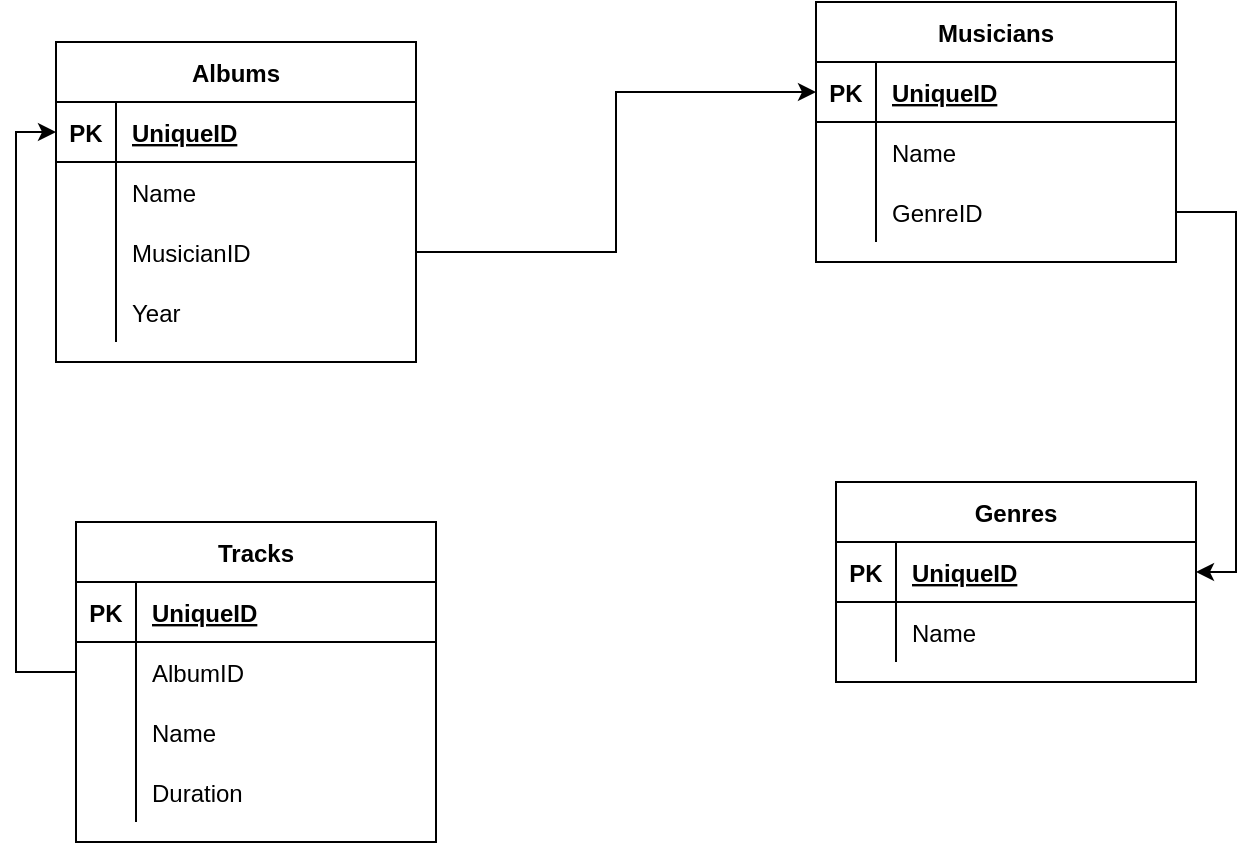 <mxfile version="13.5.5" type="github">
  <diagram id="DTVgmKYndKPc0p0up4Tg" name="Page-1">
    <mxGraphModel dx="1038" dy="547" grid="1" gridSize="10" guides="1" tooltips="1" connect="1" arrows="1" fold="1" page="1" pageScale="1" pageWidth="827" pageHeight="1169" math="0" shadow="0">
      <root>
        <mxCell id="0" />
        <mxCell id="1" parent="0" />
        <mxCell id="f-N8uJ1Bt6LAdB59w5Wz-3" value="Albums" style="shape=table;startSize=30;container=1;collapsible=1;childLayout=tableLayout;fixedRows=1;rowLines=0;fontStyle=1;align=center;resizeLast=1;" vertex="1" parent="1">
          <mxGeometry x="100" y="100" width="180" height="160" as="geometry" />
        </mxCell>
        <mxCell id="f-N8uJ1Bt6LAdB59w5Wz-4" value="" style="shape=partialRectangle;collapsible=0;dropTarget=0;pointerEvents=0;fillColor=none;top=0;left=0;bottom=1;right=0;points=[[0,0.5],[1,0.5]];portConstraint=eastwest;" vertex="1" parent="f-N8uJ1Bt6LAdB59w5Wz-3">
          <mxGeometry y="30" width="180" height="30" as="geometry" />
        </mxCell>
        <mxCell id="f-N8uJ1Bt6LAdB59w5Wz-5" value="PK" style="shape=partialRectangle;connectable=0;fillColor=none;top=0;left=0;bottom=0;right=0;fontStyle=1;overflow=hidden;" vertex="1" parent="f-N8uJ1Bt6LAdB59w5Wz-4">
          <mxGeometry width="30" height="30" as="geometry" />
        </mxCell>
        <mxCell id="f-N8uJ1Bt6LAdB59w5Wz-6" value="UniqueID" style="shape=partialRectangle;connectable=0;fillColor=none;top=0;left=0;bottom=0;right=0;align=left;spacingLeft=6;fontStyle=5;overflow=hidden;" vertex="1" parent="f-N8uJ1Bt6LAdB59w5Wz-4">
          <mxGeometry x="30" width="150" height="30" as="geometry" />
        </mxCell>
        <mxCell id="f-N8uJ1Bt6LAdB59w5Wz-7" value="" style="shape=partialRectangle;collapsible=0;dropTarget=0;pointerEvents=0;fillColor=none;top=0;left=0;bottom=0;right=0;points=[[0,0.5],[1,0.5]];portConstraint=eastwest;" vertex="1" parent="f-N8uJ1Bt6LAdB59w5Wz-3">
          <mxGeometry y="60" width="180" height="30" as="geometry" />
        </mxCell>
        <mxCell id="f-N8uJ1Bt6LAdB59w5Wz-8" value="" style="shape=partialRectangle;connectable=0;fillColor=none;top=0;left=0;bottom=0;right=0;editable=1;overflow=hidden;" vertex="1" parent="f-N8uJ1Bt6LAdB59w5Wz-7">
          <mxGeometry width="30" height="30" as="geometry" />
        </mxCell>
        <mxCell id="f-N8uJ1Bt6LAdB59w5Wz-9" value="Name" style="shape=partialRectangle;connectable=0;fillColor=none;top=0;left=0;bottom=0;right=0;align=left;spacingLeft=6;overflow=hidden;" vertex="1" parent="f-N8uJ1Bt6LAdB59w5Wz-7">
          <mxGeometry x="30" width="150" height="30" as="geometry" />
        </mxCell>
        <mxCell id="f-N8uJ1Bt6LAdB59w5Wz-10" value="" style="shape=partialRectangle;collapsible=0;dropTarget=0;pointerEvents=0;fillColor=none;top=0;left=0;bottom=0;right=0;points=[[0,0.5],[1,0.5]];portConstraint=eastwest;" vertex="1" parent="f-N8uJ1Bt6LAdB59w5Wz-3">
          <mxGeometry y="90" width="180" height="30" as="geometry" />
        </mxCell>
        <mxCell id="f-N8uJ1Bt6LAdB59w5Wz-11" value="" style="shape=partialRectangle;connectable=0;fillColor=none;top=0;left=0;bottom=0;right=0;editable=1;overflow=hidden;" vertex="1" parent="f-N8uJ1Bt6LAdB59w5Wz-10">
          <mxGeometry width="30" height="30" as="geometry" />
        </mxCell>
        <mxCell id="f-N8uJ1Bt6LAdB59w5Wz-12" value="MusicianID" style="shape=partialRectangle;connectable=0;fillColor=none;top=0;left=0;bottom=0;right=0;align=left;spacingLeft=6;overflow=hidden;" vertex="1" parent="f-N8uJ1Bt6LAdB59w5Wz-10">
          <mxGeometry x="30" width="150" height="30" as="geometry" />
        </mxCell>
        <mxCell id="f-N8uJ1Bt6LAdB59w5Wz-13" value="" style="shape=partialRectangle;collapsible=0;dropTarget=0;pointerEvents=0;fillColor=none;top=0;left=0;bottom=0;right=0;points=[[0,0.5],[1,0.5]];portConstraint=eastwest;" vertex="1" parent="f-N8uJ1Bt6LAdB59w5Wz-3">
          <mxGeometry y="120" width="180" height="30" as="geometry" />
        </mxCell>
        <mxCell id="f-N8uJ1Bt6LAdB59w5Wz-14" value="" style="shape=partialRectangle;connectable=0;fillColor=none;top=0;left=0;bottom=0;right=0;editable=1;overflow=hidden;" vertex="1" parent="f-N8uJ1Bt6LAdB59w5Wz-13">
          <mxGeometry width="30" height="30" as="geometry" />
        </mxCell>
        <mxCell id="f-N8uJ1Bt6LAdB59w5Wz-15" value="Year" style="shape=partialRectangle;connectable=0;fillColor=none;top=0;left=0;bottom=0;right=0;align=left;spacingLeft=6;overflow=hidden;" vertex="1" parent="f-N8uJ1Bt6LAdB59w5Wz-13">
          <mxGeometry x="30" width="150" height="30" as="geometry" />
        </mxCell>
        <mxCell id="f-N8uJ1Bt6LAdB59w5Wz-19" value="Musicians" style="shape=table;startSize=30;container=1;collapsible=1;childLayout=tableLayout;fixedRows=1;rowLines=0;fontStyle=1;align=center;resizeLast=1;" vertex="1" parent="1">
          <mxGeometry x="480" y="80" width="180" height="130" as="geometry" />
        </mxCell>
        <mxCell id="f-N8uJ1Bt6LAdB59w5Wz-20" value="" style="shape=partialRectangle;collapsible=0;dropTarget=0;pointerEvents=0;fillColor=none;top=0;left=0;bottom=1;right=0;points=[[0,0.5],[1,0.5]];portConstraint=eastwest;" vertex="1" parent="f-N8uJ1Bt6LAdB59w5Wz-19">
          <mxGeometry y="30" width="180" height="30" as="geometry" />
        </mxCell>
        <mxCell id="f-N8uJ1Bt6LAdB59w5Wz-21" value="PK" style="shape=partialRectangle;connectable=0;fillColor=none;top=0;left=0;bottom=0;right=0;fontStyle=1;overflow=hidden;" vertex="1" parent="f-N8uJ1Bt6LAdB59w5Wz-20">
          <mxGeometry width="30" height="30" as="geometry" />
        </mxCell>
        <mxCell id="f-N8uJ1Bt6LAdB59w5Wz-22" value="UniqueID" style="shape=partialRectangle;connectable=0;fillColor=none;top=0;left=0;bottom=0;right=0;align=left;spacingLeft=6;fontStyle=5;overflow=hidden;" vertex="1" parent="f-N8uJ1Bt6LAdB59w5Wz-20">
          <mxGeometry x="30" width="150" height="30" as="geometry" />
        </mxCell>
        <mxCell id="f-N8uJ1Bt6LAdB59w5Wz-23" value="" style="shape=partialRectangle;collapsible=0;dropTarget=0;pointerEvents=0;fillColor=none;top=0;left=0;bottom=0;right=0;points=[[0,0.5],[1,0.5]];portConstraint=eastwest;" vertex="1" parent="f-N8uJ1Bt6LAdB59w5Wz-19">
          <mxGeometry y="60" width="180" height="30" as="geometry" />
        </mxCell>
        <mxCell id="f-N8uJ1Bt6LAdB59w5Wz-24" value="" style="shape=partialRectangle;connectable=0;fillColor=none;top=0;left=0;bottom=0;right=0;editable=1;overflow=hidden;" vertex="1" parent="f-N8uJ1Bt6LAdB59w5Wz-23">
          <mxGeometry width="30" height="30" as="geometry" />
        </mxCell>
        <mxCell id="f-N8uJ1Bt6LAdB59w5Wz-25" value="Name" style="shape=partialRectangle;connectable=0;fillColor=none;top=0;left=0;bottom=0;right=0;align=left;spacingLeft=6;overflow=hidden;" vertex="1" parent="f-N8uJ1Bt6LAdB59w5Wz-23">
          <mxGeometry x="30" width="150" height="30" as="geometry" />
        </mxCell>
        <mxCell id="f-N8uJ1Bt6LAdB59w5Wz-26" value="" style="shape=partialRectangle;collapsible=0;dropTarget=0;pointerEvents=0;fillColor=none;top=0;left=0;bottom=0;right=0;points=[[0,0.5],[1,0.5]];portConstraint=eastwest;" vertex="1" parent="f-N8uJ1Bt6LAdB59w5Wz-19">
          <mxGeometry y="90" width="180" height="30" as="geometry" />
        </mxCell>
        <mxCell id="f-N8uJ1Bt6LAdB59w5Wz-27" value="" style="shape=partialRectangle;connectable=0;fillColor=none;top=0;left=0;bottom=0;right=0;editable=1;overflow=hidden;" vertex="1" parent="f-N8uJ1Bt6LAdB59w5Wz-26">
          <mxGeometry width="30" height="30" as="geometry" />
        </mxCell>
        <mxCell id="f-N8uJ1Bt6LAdB59w5Wz-28" value="GenreID" style="shape=partialRectangle;connectable=0;fillColor=none;top=0;left=0;bottom=0;right=0;align=left;spacingLeft=6;overflow=hidden;" vertex="1" parent="f-N8uJ1Bt6LAdB59w5Wz-26">
          <mxGeometry x="30" width="150" height="30" as="geometry" />
        </mxCell>
        <mxCell id="f-N8uJ1Bt6LAdB59w5Wz-32" style="edgeStyle=orthogonalEdgeStyle;rounded=0;orthogonalLoop=1;jettySize=auto;html=1;exitX=1;exitY=0.5;exitDx=0;exitDy=0;entryX=0;entryY=0.5;entryDx=0;entryDy=0;" edge="1" parent="1" source="f-N8uJ1Bt6LAdB59w5Wz-10" target="f-N8uJ1Bt6LAdB59w5Wz-20">
          <mxGeometry relative="1" as="geometry" />
        </mxCell>
        <mxCell id="f-N8uJ1Bt6LAdB59w5Wz-33" value="Tracks" style="shape=table;startSize=30;container=1;collapsible=1;childLayout=tableLayout;fixedRows=1;rowLines=0;fontStyle=1;align=center;resizeLast=1;" vertex="1" parent="1">
          <mxGeometry x="110" y="340" width="180" height="160" as="geometry" />
        </mxCell>
        <mxCell id="f-N8uJ1Bt6LAdB59w5Wz-34" value="" style="shape=partialRectangle;collapsible=0;dropTarget=0;pointerEvents=0;fillColor=none;top=0;left=0;bottom=1;right=0;points=[[0,0.5],[1,0.5]];portConstraint=eastwest;" vertex="1" parent="f-N8uJ1Bt6LAdB59w5Wz-33">
          <mxGeometry y="30" width="180" height="30" as="geometry" />
        </mxCell>
        <mxCell id="f-N8uJ1Bt6LAdB59w5Wz-35" value="PK" style="shape=partialRectangle;connectable=0;fillColor=none;top=0;left=0;bottom=0;right=0;fontStyle=1;overflow=hidden;" vertex="1" parent="f-N8uJ1Bt6LAdB59w5Wz-34">
          <mxGeometry width="30" height="30" as="geometry" />
        </mxCell>
        <mxCell id="f-N8uJ1Bt6LAdB59w5Wz-36" value="UniqueID" style="shape=partialRectangle;connectable=0;fillColor=none;top=0;left=0;bottom=0;right=0;align=left;spacingLeft=6;fontStyle=5;overflow=hidden;" vertex="1" parent="f-N8uJ1Bt6LAdB59w5Wz-34">
          <mxGeometry x="30" width="150" height="30" as="geometry" />
        </mxCell>
        <mxCell id="f-N8uJ1Bt6LAdB59w5Wz-37" value="" style="shape=partialRectangle;collapsible=0;dropTarget=0;pointerEvents=0;fillColor=none;top=0;left=0;bottom=0;right=0;points=[[0,0.5],[1,0.5]];portConstraint=eastwest;" vertex="1" parent="f-N8uJ1Bt6LAdB59w5Wz-33">
          <mxGeometry y="60" width="180" height="30" as="geometry" />
        </mxCell>
        <mxCell id="f-N8uJ1Bt6LAdB59w5Wz-38" value="" style="shape=partialRectangle;connectable=0;fillColor=none;top=0;left=0;bottom=0;right=0;editable=1;overflow=hidden;" vertex="1" parent="f-N8uJ1Bt6LAdB59w5Wz-37">
          <mxGeometry width="30" height="30" as="geometry" />
        </mxCell>
        <mxCell id="f-N8uJ1Bt6LAdB59w5Wz-39" value="AlbumID" style="shape=partialRectangle;connectable=0;fillColor=none;top=0;left=0;bottom=0;right=0;align=left;spacingLeft=6;overflow=hidden;" vertex="1" parent="f-N8uJ1Bt6LAdB59w5Wz-37">
          <mxGeometry x="30" width="150" height="30" as="geometry" />
        </mxCell>
        <mxCell id="f-N8uJ1Bt6LAdB59w5Wz-40" value="" style="shape=partialRectangle;collapsible=0;dropTarget=0;pointerEvents=0;fillColor=none;top=0;left=0;bottom=0;right=0;points=[[0,0.5],[1,0.5]];portConstraint=eastwest;" vertex="1" parent="f-N8uJ1Bt6LAdB59w5Wz-33">
          <mxGeometry y="90" width="180" height="30" as="geometry" />
        </mxCell>
        <mxCell id="f-N8uJ1Bt6LAdB59w5Wz-41" value="" style="shape=partialRectangle;connectable=0;fillColor=none;top=0;left=0;bottom=0;right=0;editable=1;overflow=hidden;" vertex="1" parent="f-N8uJ1Bt6LAdB59w5Wz-40">
          <mxGeometry width="30" height="30" as="geometry" />
        </mxCell>
        <mxCell id="f-N8uJ1Bt6LAdB59w5Wz-42" value="Name" style="shape=partialRectangle;connectable=0;fillColor=none;top=0;left=0;bottom=0;right=0;align=left;spacingLeft=6;overflow=hidden;" vertex="1" parent="f-N8uJ1Bt6LAdB59w5Wz-40">
          <mxGeometry x="30" width="150" height="30" as="geometry" />
        </mxCell>
        <mxCell id="f-N8uJ1Bt6LAdB59w5Wz-43" value="" style="shape=partialRectangle;collapsible=0;dropTarget=0;pointerEvents=0;fillColor=none;top=0;left=0;bottom=0;right=0;points=[[0,0.5],[1,0.5]];portConstraint=eastwest;" vertex="1" parent="f-N8uJ1Bt6LAdB59w5Wz-33">
          <mxGeometry y="120" width="180" height="30" as="geometry" />
        </mxCell>
        <mxCell id="f-N8uJ1Bt6LAdB59w5Wz-44" value="" style="shape=partialRectangle;connectable=0;fillColor=none;top=0;left=0;bottom=0;right=0;editable=1;overflow=hidden;" vertex="1" parent="f-N8uJ1Bt6LAdB59w5Wz-43">
          <mxGeometry width="30" height="30" as="geometry" />
        </mxCell>
        <mxCell id="f-N8uJ1Bt6LAdB59w5Wz-45" value="Duration" style="shape=partialRectangle;connectable=0;fillColor=none;top=0;left=0;bottom=0;right=0;align=left;spacingLeft=6;overflow=hidden;" vertex="1" parent="f-N8uJ1Bt6LAdB59w5Wz-43">
          <mxGeometry x="30" width="150" height="30" as="geometry" />
        </mxCell>
        <mxCell id="f-N8uJ1Bt6LAdB59w5Wz-46" style="edgeStyle=orthogonalEdgeStyle;rounded=0;orthogonalLoop=1;jettySize=auto;html=1;entryX=0;entryY=0.5;entryDx=0;entryDy=0;" edge="1" parent="1" source="f-N8uJ1Bt6LAdB59w5Wz-37" target="f-N8uJ1Bt6LAdB59w5Wz-4">
          <mxGeometry relative="1" as="geometry" />
        </mxCell>
        <mxCell id="f-N8uJ1Bt6LAdB59w5Wz-47" value="Genres" style="shape=table;startSize=30;container=1;collapsible=1;childLayout=tableLayout;fixedRows=1;rowLines=0;fontStyle=1;align=center;resizeLast=1;" vertex="1" parent="1">
          <mxGeometry x="490" y="320" width="180" height="100" as="geometry" />
        </mxCell>
        <mxCell id="f-N8uJ1Bt6LAdB59w5Wz-48" value="" style="shape=partialRectangle;collapsible=0;dropTarget=0;pointerEvents=0;fillColor=none;top=0;left=0;bottom=1;right=0;points=[[0,0.5],[1,0.5]];portConstraint=eastwest;" vertex="1" parent="f-N8uJ1Bt6LAdB59w5Wz-47">
          <mxGeometry y="30" width="180" height="30" as="geometry" />
        </mxCell>
        <mxCell id="f-N8uJ1Bt6LAdB59w5Wz-49" value="PK" style="shape=partialRectangle;connectable=0;fillColor=none;top=0;left=0;bottom=0;right=0;fontStyle=1;overflow=hidden;" vertex="1" parent="f-N8uJ1Bt6LAdB59w5Wz-48">
          <mxGeometry width="30" height="30" as="geometry" />
        </mxCell>
        <mxCell id="f-N8uJ1Bt6LAdB59w5Wz-50" value="UniqueID" style="shape=partialRectangle;connectable=0;fillColor=none;top=0;left=0;bottom=0;right=0;align=left;spacingLeft=6;fontStyle=5;overflow=hidden;" vertex="1" parent="f-N8uJ1Bt6LAdB59w5Wz-48">
          <mxGeometry x="30" width="150" height="30" as="geometry" />
        </mxCell>
        <mxCell id="f-N8uJ1Bt6LAdB59w5Wz-51" value="" style="shape=partialRectangle;collapsible=0;dropTarget=0;pointerEvents=0;fillColor=none;top=0;left=0;bottom=0;right=0;points=[[0,0.5],[1,0.5]];portConstraint=eastwest;" vertex="1" parent="f-N8uJ1Bt6LAdB59w5Wz-47">
          <mxGeometry y="60" width="180" height="30" as="geometry" />
        </mxCell>
        <mxCell id="f-N8uJ1Bt6LAdB59w5Wz-52" value="" style="shape=partialRectangle;connectable=0;fillColor=none;top=0;left=0;bottom=0;right=0;editable=1;overflow=hidden;" vertex="1" parent="f-N8uJ1Bt6LAdB59w5Wz-51">
          <mxGeometry width="30" height="30" as="geometry" />
        </mxCell>
        <mxCell id="f-N8uJ1Bt6LAdB59w5Wz-53" value="Name" style="shape=partialRectangle;connectable=0;fillColor=none;top=0;left=0;bottom=0;right=0;align=left;spacingLeft=6;overflow=hidden;" vertex="1" parent="f-N8uJ1Bt6LAdB59w5Wz-51">
          <mxGeometry x="30" width="150" height="30" as="geometry" />
        </mxCell>
        <mxCell id="f-N8uJ1Bt6LAdB59w5Wz-60" style="edgeStyle=orthogonalEdgeStyle;rounded=0;orthogonalLoop=1;jettySize=auto;html=1;exitX=1;exitY=0.5;exitDx=0;exitDy=0;entryX=1;entryY=0.5;entryDx=0;entryDy=0;" edge="1" parent="1" source="f-N8uJ1Bt6LAdB59w5Wz-26" target="f-N8uJ1Bt6LAdB59w5Wz-48">
          <mxGeometry relative="1" as="geometry" />
        </mxCell>
      </root>
    </mxGraphModel>
  </diagram>
</mxfile>
